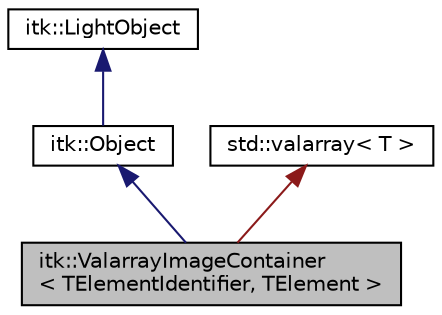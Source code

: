 digraph "itk::ValarrayImageContainer&lt; TElementIdentifier, TElement &gt;"
{
 // LATEX_PDF_SIZE
  edge [fontname="Helvetica",fontsize="10",labelfontname="Helvetica",labelfontsize="10"];
  node [fontname="Helvetica",fontsize="10",shape=record];
  Node1 [label="itk::ValarrayImageContainer\l\< TElementIdentifier, TElement \>",height=0.2,width=0.4,color="black", fillcolor="grey75", style="filled", fontcolor="black",tooltip="Defines a front-end to the std\\::<valarray> container that conforms to the ImageContainerInterface."];
  Node2 -> Node1 [dir="back",color="midnightblue",fontsize="10",style="solid",fontname="Helvetica"];
  Node2 [label="itk::Object",height=0.2,width=0.4,color="black", fillcolor="white", style="filled",URL="$classitk_1_1Object.html",tooltip="Base class for most ITK classes."];
  Node3 -> Node2 [dir="back",color="midnightblue",fontsize="10",style="solid",fontname="Helvetica"];
  Node3 [label="itk::LightObject",height=0.2,width=0.4,color="black", fillcolor="white", style="filled",URL="$classitk_1_1LightObject.html",tooltip="Light weight base class for most itk classes."];
  Node4 -> Node1 [dir="back",color="firebrick4",fontsize="10",style="solid",fontname="Helvetica"];
  Node4 [label="std::valarray\< T \>",height=0.2,width=0.4,color="black", fillcolor="white", style="filled",tooltip=" "];
}

